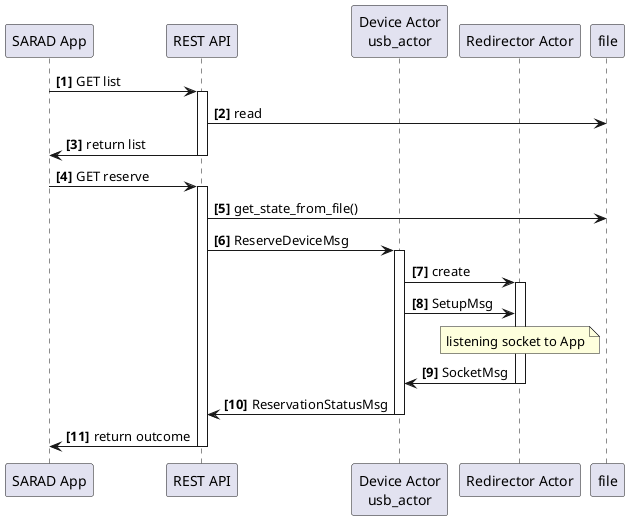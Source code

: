 @startuml
autonumber "<b>[0]"
participant "SARAD App" as app
participant "REST API" as api
participant "Device Actor\nusb_actor" as device_actor
participant "Redirector Actor" as redirector

app -> api: GET list
activate api
        api -> file: read
        api -> app: return list
deactivate api
app -> api: GET reserve
activate api
        api -> file: get_state_from_file()
        api -> device_actor: ReserveDeviceMsg
        activate device_actor
                device_actor -> redirector: create
                activate redirector
                device_actor -> redirector: SetupMsg
                note over redirector: listening socket to App
                redirector -> device_actor: SocketMsg
                deactivate redirector
                device_actor -> api: ReservationStatusMsg
        deactivate device_actor
        api -> app: return outcome
deactivate api

@enduml
